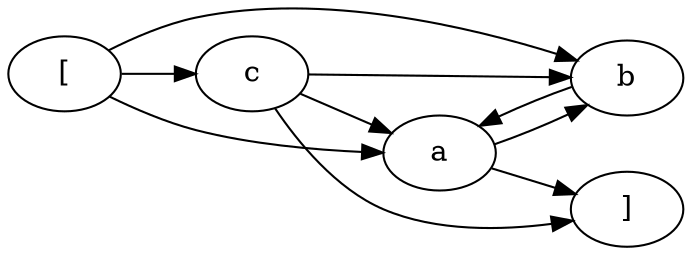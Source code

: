 digraph G {
rankdir = LR
label = "";
esg0_vertex0 -> esg0_vertex1;
esg0_vertex0 -> esg0_vertex2;
esg0_vertex0 -> esg0_vertex3;
esg0_vertex3 -> esg0_vertex4;
esg0_vertex1 -> esg0_vertex4;
esg0_vertex1 -> esg0_vertex2;
esg0_vertex3 -> esg0_vertex1;
esg0_vertex2 -> esg0_vertex1;
esg0_vertex3 -> esg0_vertex2;
esg0_vertex0 [label = "["]
esg0_vertex1 [label = "a"]
esg0_vertex2 [label = "b"]
esg0_vertex3 [label = "c"]
esg0_vertex4 [label = "]"]
}
